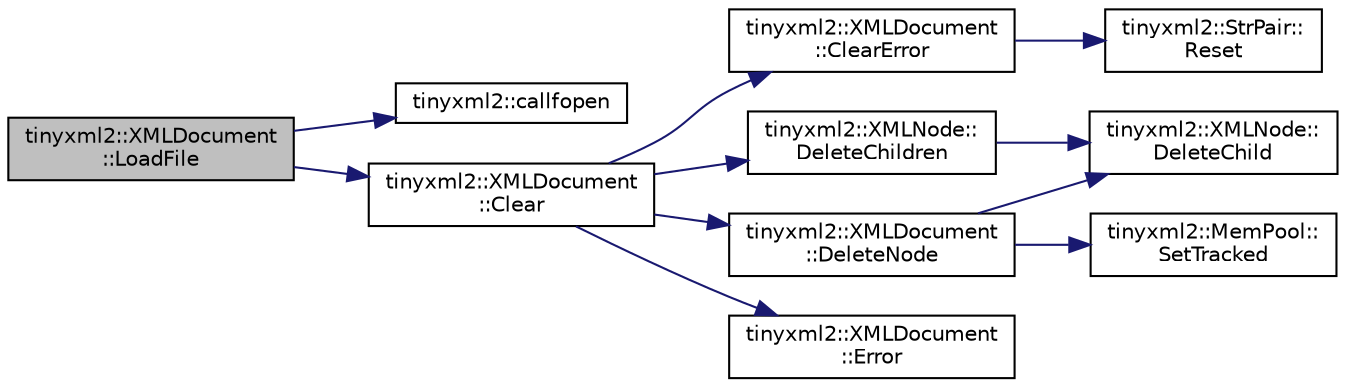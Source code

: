 digraph "tinyxml2::XMLDocument::LoadFile"
{
 // LATEX_PDF_SIZE
  edge [fontname="Helvetica",fontsize="10",labelfontname="Helvetica",labelfontsize="10"];
  node [fontname="Helvetica",fontsize="10",shape=record];
  rankdir="LR";
  Node1 [label="tinyxml2::XMLDocument\l::LoadFile",height=0.2,width=0.4,color="black", fillcolor="grey75", style="filled", fontcolor="black",tooltip=" "];
  Node1 -> Node2 [color="midnightblue",fontsize="10",style="solid"];
  Node2 [label="tinyxml2::callfopen",height=0.2,width=0.4,color="black", fillcolor="white", style="filled",URL="$namespacetinyxml2.html#a3634a81ca725ead6204f08cbaa5ad58f",tooltip=" "];
  Node1 -> Node3 [color="midnightblue",fontsize="10",style="solid"];
  Node3 [label="tinyxml2::XMLDocument\l::Clear",height=0.2,width=0.4,color="black", fillcolor="white", style="filled",URL="$classtinyxml2_1_1XMLDocument.html#a65656b0b2cbc822708eb351504178aaf",tooltip="Clear the document, resetting it to the initial state."];
  Node3 -> Node4 [color="midnightblue",fontsize="10",style="solid"];
  Node4 [label="tinyxml2::XMLDocument\l::ClearError",height=0.2,width=0.4,color="black", fillcolor="white", style="filled",URL="$classtinyxml2_1_1XMLDocument.html#a4085d9c52f1d93214311459d6d1fcf17",tooltip="Clears the error flags."];
  Node4 -> Node5 [color="midnightblue",fontsize="10",style="solid"];
  Node5 [label="tinyxml2::StrPair::\lReset",height=0.2,width=0.4,color="black", fillcolor="white", style="filled",URL="$classtinyxml2_1_1StrPair.html#a80c1b3bd99bf62ae85c94a29ce537125",tooltip=" "];
  Node3 -> Node6 [color="midnightblue",fontsize="10",style="solid"];
  Node6 [label="tinyxml2::XMLNode::\lDeleteChildren",height=0.2,width=0.4,color="black", fillcolor="white", style="filled",URL="$classtinyxml2_1_1XMLNode.html#a0360085cc54df5bff85d5c5da13afdce",tooltip=" "];
  Node6 -> Node7 [color="midnightblue",fontsize="10",style="solid"];
  Node7 [label="tinyxml2::XMLNode::\lDeleteChild",height=0.2,width=0.4,color="black", fillcolor="white", style="filled",URL="$classtinyxml2_1_1XMLNode.html#a363b6edbd6ebd55f8387d2b89f2b0921",tooltip=" "];
  Node3 -> Node8 [color="midnightblue",fontsize="10",style="solid"];
  Node8 [label="tinyxml2::XMLDocument\l::DeleteNode",height=0.2,width=0.4,color="black", fillcolor="white", style="filled",URL="$classtinyxml2_1_1XMLDocument.html#ac1d6e2c7fcc1a660624ac4f68e96380d",tooltip=" "];
  Node8 -> Node7 [color="midnightblue",fontsize="10",style="solid"];
  Node8 -> Node9 [color="midnightblue",fontsize="10",style="solid"];
  Node9 [label="tinyxml2::MemPool::\lSetTracked",height=0.2,width=0.4,color="black", fillcolor="white", style="filled",URL="$classtinyxml2_1_1MemPool.html#ac5804dd1387b2e4de5eef710076a0db1",tooltip=" "];
  Node3 -> Node10 [color="midnightblue",fontsize="10",style="solid"];
  Node10 [label="tinyxml2::XMLDocument\l::Error",height=0.2,width=0.4,color="black", fillcolor="white", style="filled",URL="$classtinyxml2_1_1XMLDocument.html#a34e6318e182e40e3cc4f4ba5d59ed9ed",tooltip="Return true if there was an error parsing the document."];
}
